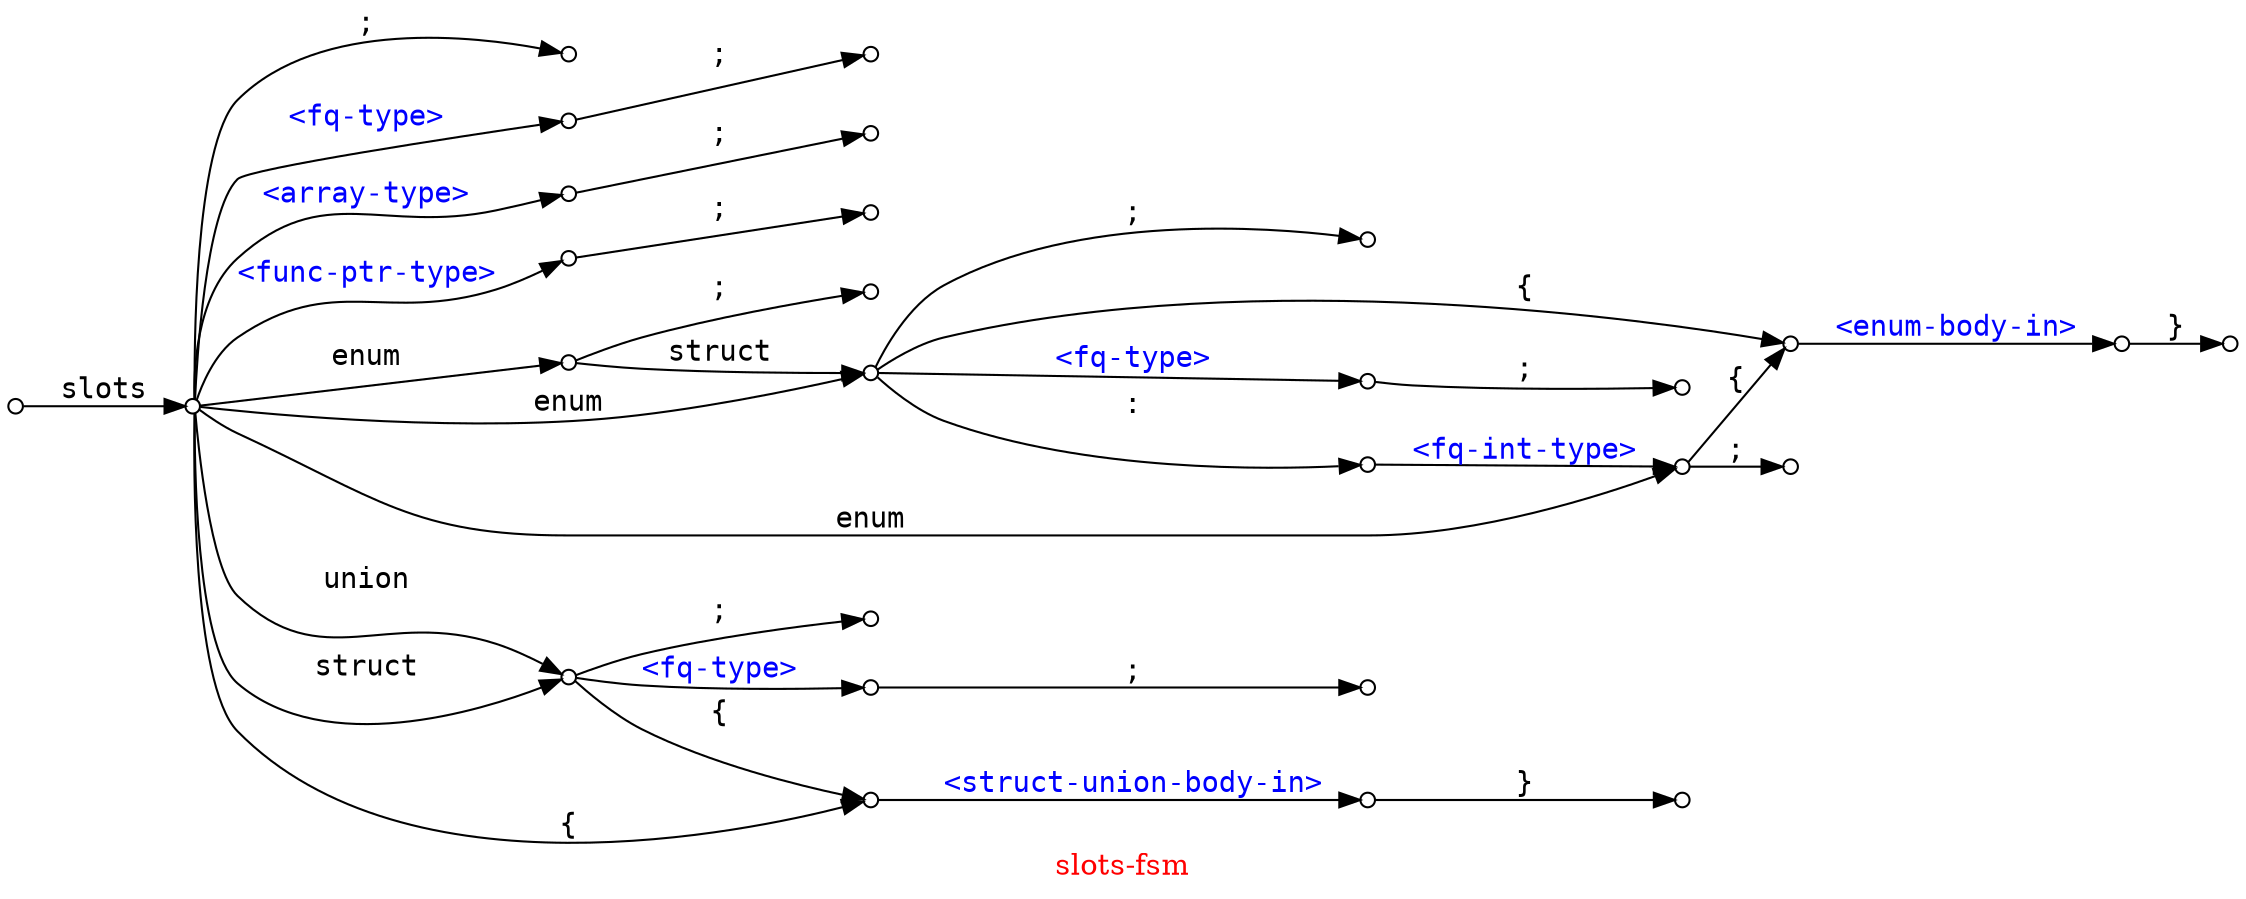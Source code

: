 // -*- mode: c++ -*-

// slots                  ;
// slots               <> ;
// slots                  { ... }

// slots struct           ;
// slots struct        <> ;
// slots struct           { ... }

// slots union            ;
// slots union         <> ;
// slots union            { ... }

// slots enum             ;
// slots enum          <> ;
// slots enum             { ... }
// slots enum        : <> ;
// slots enum        : <> { ... }

// slots enum struct      ;
// slots enum struct   <> ;
// slots enum struct      { ... }
// slots enum struct : <> ;
// slots enum struct : <> { ... }

// slots <array-type>     ;
// slots <func-ptr-type>  ;

digraph "slots-fsm" {
  graph [ rankdir = LR, label = "\G", fontcolor = red ];
  edge [ fontname = "courier" ];
  node [ shape = circle, fontsize = 12, width = 0.3, fixedsize = true ];
  node [ label = "", width = 0.1 ];

  000 -> 010 [ label = "slots" ];

  010 -> 015 [ label = ";" ];
  010 -> 140 [ label = "<fq-type>", fontcolor = blue ];
  010 -> 141 [ label = "<array-type>", fontcolor = blue ];
  010 -> 142 [ label = "<func-ptr-type>", fontcolor = blue ];
  140 -> 145 [ label = ";" ];
  141 -> 146 [ label = ";" ];
  142 -> 147 [ label = ";" ];

  010 -> 020 [ label = "enum" ];
  010 -> 030 [ label = "enum" ];
  010 -> 050 [ label = "enum" ];
  020 -> 030 [ label = "struct" ];
  020 -> 025 [ label = ";" ];
  030 -> 040 [ label = ":" ];
  030 -> 035 [ label = ";" ];
  030 -> 060 [ label = "{" ];
  030 -> 170 [ label = "<fq-type>", fontcolor = blue ];
  170 -> 180 [ label = ";" ];
  040 -> 050 [ label = "<fq-int-type>", fontcolor = blue ];
  050 -> 060 [ label = "{" ];
  050 -> 055 [ label = ";" ];
  060 -> 070 [ label = "<enum-body-in>", fontcolor = blue ];
  070 -> 080 [ label = "}" ];

  010 -> 100 [ label = "union" ];
  010 -> 100 [ label = "struct" ];
  010 -> 110 [ label = "{" ];
  100 -> 110 [ label = "{" ];
  100 -> 105 [ label = ";" ];
  100 -> 150 [ label = "<fq-type>", fontcolor = blue ];
  150 -> 160 [ label = ";" ];
  110 -> 120 [ label = "<struct-union-body-in>", fontcolor = blue ];
  120 -> 130 [ label = "}" ];
}
